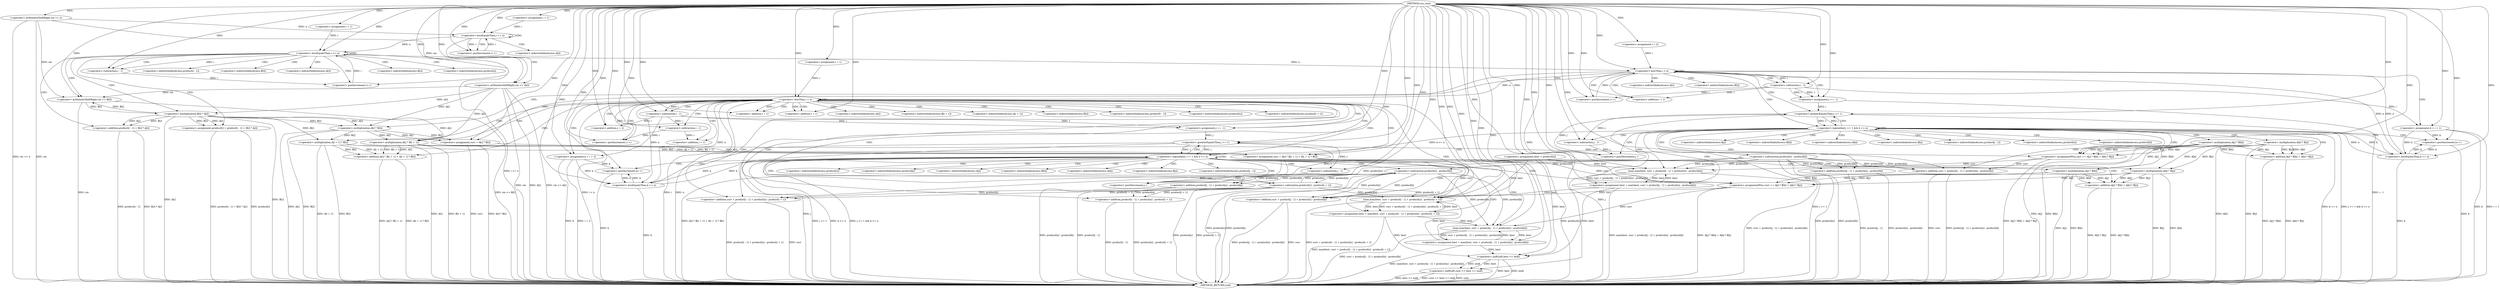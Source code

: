 digraph "run_case" {  
"1000103" [label = "(METHOD,run_case)" ]
"1000368" [label = "(METHOD_RETURN,void)" ]
"1000106" [label = "(<operator>.arithmeticShiftRight,cin >> n)" ]
"1000161" [label = "(<operator>.assignment,best = product[n])" ]
"1000363" [label = "(<operator>.shiftLeft,cout << best << endl)" ]
"1000114" [label = "(<operator>.assignment,i = 1)" ]
"1000117" [label = "(<operator>.lessEqualsThan,i <= n)" ]
"1000120" [label = "(<operator>.postIncrement,i++)" ]
"1000122" [label = "(<operator>.arithmeticShiftRight,cin >> A[i])" ]
"1000129" [label = "(<operator>.assignment,i = 1)" ]
"1000132" [label = "(<operator>.lessEqualsThan,i <= n)" ]
"1000135" [label = "(<operator>.postIncrement,i++)" ]
"1000168" [label = "(<operator>.assignment,i = 2)" ]
"1000171" [label = "(<operator>.lessThan,i < n)" ]
"1000174" [label = "(<operator>.postIncrement,i++)" ]
"1000250" [label = "(<operator>.assignment,i = 1)" ]
"1000253" [label = "(<operator>.lessThan,i < n)" ]
"1000256" [label = "(<operator>.postIncrement,i++)" ]
"1000138" [label = "(<operator>.arithmeticShiftRight,cin >> B[i])" ]
"1000143" [label = "(<operator>.assignment,product[i] = product[i - 1] + B[i] * A[i])" ]
"1000178" [label = "(<operator>.assignment,curr = A[i] * B[i])" ]
"1000188" [label = "(<operator>.assignment,j = i - 1)" ]
"1000194" [label = "(<operator>.assignment,k = i + 1)" ]
"1000260" [label = "(<operator>.assignment,curr = A[i] * B[i + 1] + A[i + 1] * B[i])" ]
"1000282" [label = "(<operator>.assignment,j = i - 1)" ]
"1000288" [label = "(<operator>.assignment,k = i + 2)" ]
"1000293" [label = "(<operator>.assignment,best = max(best, curr + product[i - 1] + product[n] - product[i + 1]))" ]
"1000365" [label = "(<operator>.shiftLeft,best << endl)" ]
"1000200" [label = "(<operator>.logicalAnd,j >= 1 && k <= n)" ]
"1000315" [label = "(<operator>.logicalAnd,j >= 1 && k <= n)" ]
"1000147" [label = "(<operator>.addition,product[i - 1] + B[i] * A[i])" ]
"1000180" [label = "(<operator>.multiplication,A[i] * B[i])" ]
"1000190" [label = "(<operator>.subtraction,i - 1)" ]
"1000196" [label = "(<operator>.addition,i + 1)" ]
"1000208" [label = "(<operator>.assignmentPlus,curr += A[j] * B[k] + A[k] * B[j])" ]
"1000225" [label = "(<operator>.assignment,best = max(best, curr + product[j - 1] + product[n] - product[k]))" ]
"1000244" [label = "(<operator>.postDecrement,j--)" ]
"1000246" [label = "(<operator>.postIncrement,k++)" ]
"1000262" [label = "(<operator>.addition,A[i] * B[i + 1] + A[i + 1] * B[i])" ]
"1000284" [label = "(<operator>.subtraction,i - 1)" ]
"1000290" [label = "(<operator>.addition,i + 2)" ]
"1000295" [label = "(max,max(best, curr + product[i - 1] + product[n] - product[i + 1]))" ]
"1000323" [label = "(<operator>.assignmentPlus,curr += A[j] * B[k] + A[k] * B[j])" ]
"1000340" [label = "(<operator>.assignment,best = max(best, curr + product[j - 1] + product[n] - product[k]))" ]
"1000359" [label = "(<operator>.postDecrement,j--)" ]
"1000361" [label = "(<operator>.postIncrement,k++)" ]
"1000153" [label = "(<operator>.multiplication,B[i] * A[i])" ]
"1000201" [label = "(<operator>.greaterEqualsThan,j >= 1)" ]
"1000204" [label = "(<operator>.lessEqualsThan,k <= n)" ]
"1000263" [label = "(<operator>.multiplication,A[i] * B[i + 1])" ]
"1000272" [label = "(<operator>.multiplication,A[i + 1] * B[i])" ]
"1000297" [label = "(<operator>.addition,curr + product[i - 1] + product[n] - product[i + 1])" ]
"1000316" [label = "(<operator>.greaterEqualsThan,j >= 1)" ]
"1000319" [label = "(<operator>.lessEqualsThan,k <= n)" ]
"1000150" [label = "(<operator>.subtraction,i - 1)" ]
"1000210" [label = "(<operator>.addition,A[j] * B[k] + A[k] * B[j])" ]
"1000227" [label = "(max,max(best, curr + product[j - 1] + product[n] - product[k]))" ]
"1000299" [label = "(<operator>.addition,product[i - 1] + product[n] - product[i + 1])" ]
"1000325" [label = "(<operator>.addition,A[j] * B[k] + A[k] * B[j])" ]
"1000342" [label = "(max,max(best, curr + product[j - 1] + product[n] - product[k]))" ]
"1000211" [label = "(<operator>.multiplication,A[j] * B[k])" ]
"1000218" [label = "(<operator>.multiplication,A[k] * B[j])" ]
"1000229" [label = "(<operator>.addition,curr + product[j - 1] + product[n] - product[k])" ]
"1000269" [label = "(<operator>.addition,i + 1)" ]
"1000275" [label = "(<operator>.addition,i + 1)" ]
"1000305" [label = "(<operator>.subtraction,product[n] - product[i + 1])" ]
"1000326" [label = "(<operator>.multiplication,A[j] * B[k])" ]
"1000333" [label = "(<operator>.multiplication,A[k] * B[j])" ]
"1000344" [label = "(<operator>.addition,curr + product[j - 1] + product[n] - product[k])" ]
"1000231" [label = "(<operator>.addition,product[j - 1] + product[n] - product[k])" ]
"1000302" [label = "(<operator>.subtraction,i - 1)" ]
"1000346" [label = "(<operator>.addition,product[j - 1] + product[n] - product[k])" ]
"1000237" [label = "(<operator>.subtraction,product[n] - product[k])" ]
"1000311" [label = "(<operator>.addition,i + 1)" ]
"1000352" [label = "(<operator>.subtraction,product[n] - product[k])" ]
"1000234" [label = "(<operator>.subtraction,j - 1)" ]
"1000349" [label = "(<operator>.subtraction,j - 1)" ]
"1000124" [label = "(<operator>.indirectIndexAccess,A[i])" ]
"1000140" [label = "(<operator>.indirectIndexAccess,B[i])" ]
"1000144" [label = "(<operator>.indirectIndexAccess,product[i])" ]
"1000148" [label = "(<operator>.indirectIndexAccess,product[i - 1])" ]
"1000181" [label = "(<operator>.indirectIndexAccess,A[i])" ]
"1000184" [label = "(<operator>.indirectIndexAccess,B[i])" ]
"1000154" [label = "(<operator>.indirectIndexAccess,B[i])" ]
"1000157" [label = "(<operator>.indirectIndexAccess,A[i])" ]
"1000264" [label = "(<operator>.indirectIndexAccess,A[i])" ]
"1000267" [label = "(<operator>.indirectIndexAccess,B[i + 1])" ]
"1000273" [label = "(<operator>.indirectIndexAccess,A[i + 1])" ]
"1000278" [label = "(<operator>.indirectIndexAccess,B[i])" ]
"1000300" [label = "(<operator>.indirectIndexAccess,product[i - 1])" ]
"1000212" [label = "(<operator>.indirectIndexAccess,A[j])" ]
"1000215" [label = "(<operator>.indirectIndexAccess,B[k])" ]
"1000219" [label = "(<operator>.indirectIndexAccess,A[k])" ]
"1000222" [label = "(<operator>.indirectIndexAccess,B[j])" ]
"1000306" [label = "(<operator>.indirectIndexAccess,product[n])" ]
"1000309" [label = "(<operator>.indirectIndexAccess,product[i + 1])" ]
"1000327" [label = "(<operator>.indirectIndexAccess,A[j])" ]
"1000330" [label = "(<operator>.indirectIndexAccess,B[k])" ]
"1000334" [label = "(<operator>.indirectIndexAccess,A[k])" ]
"1000337" [label = "(<operator>.indirectIndexAccess,B[j])" ]
"1000232" [label = "(<operator>.indirectIndexAccess,product[j - 1])" ]
"1000347" [label = "(<operator>.indirectIndexAccess,product[j - 1])" ]
"1000238" [label = "(<operator>.indirectIndexAccess,product[n])" ]
"1000241" [label = "(<operator>.indirectIndexAccess,product[k])" ]
"1000353" [label = "(<operator>.indirectIndexAccess,product[n])" ]
"1000356" [label = "(<operator>.indirectIndexAccess,product[k])" ]
  "1000106" -> "1000368"  [ label = "DDG: cin"] 
  "1000106" -> "1000368"  [ label = "DDG: cin >> n"] 
  "1000132" -> "1000368"  [ label = "DDG: i <= n"] 
  "1000161" -> "1000368"  [ label = "DDG: product[n]"] 
  "1000253" -> "1000368"  [ label = "DDG: i"] 
  "1000253" -> "1000368"  [ label = "DDG: n"] 
  "1000253" -> "1000368"  [ label = "DDG: i < n"] 
  "1000365" -> "1000368"  [ label = "DDG: best"] 
  "1000363" -> "1000368"  [ label = "DDG: best << endl"] 
  "1000363" -> "1000368"  [ label = "DDG: cout << best << endl"] 
  "1000263" -> "1000368"  [ label = "DDG: A[i]"] 
  "1000263" -> "1000368"  [ label = "DDG: B[i + 1]"] 
  "1000262" -> "1000368"  [ label = "DDG: A[i] * B[i + 1]"] 
  "1000272" -> "1000368"  [ label = "DDG: A[i + 1]"] 
  "1000272" -> "1000368"  [ label = "DDG: B[i]"] 
  "1000262" -> "1000368"  [ label = "DDG: A[i + 1] * B[i]"] 
  "1000260" -> "1000368"  [ label = "DDG: A[i] * B[i + 1] + A[i + 1] * B[i]"] 
  "1000288" -> "1000368"  [ label = "DDG: k"] 
  "1000288" -> "1000368"  [ label = "DDG: i + 2"] 
  "1000297" -> "1000368"  [ label = "DDG: curr"] 
  "1000299" -> "1000368"  [ label = "DDG: product[i - 1]"] 
  "1000305" -> "1000368"  [ label = "DDG: product[n]"] 
  "1000305" -> "1000368"  [ label = "DDG: product[i + 1]"] 
  "1000299" -> "1000368"  [ label = "DDG: product[n] - product[i + 1]"] 
  "1000297" -> "1000368"  [ label = "DDG: product[i - 1] + product[n] - product[i + 1]"] 
  "1000295" -> "1000368"  [ label = "DDG: curr + product[i - 1] + product[n] - product[i + 1]"] 
  "1000293" -> "1000368"  [ label = "DDG: max(best, curr + product[i - 1] + product[n] - product[i + 1])"] 
  "1000316" -> "1000368"  [ label = "DDG: j"] 
  "1000315" -> "1000368"  [ label = "DDG: j >= 1"] 
  "1000319" -> "1000368"  [ label = "DDG: k"] 
  "1000315" -> "1000368"  [ label = "DDG: k <= n"] 
  "1000315" -> "1000368"  [ label = "DDG: j >= 1 && k <= n"] 
  "1000326" -> "1000368"  [ label = "DDG: A[j]"] 
  "1000326" -> "1000368"  [ label = "DDG: B[k]"] 
  "1000325" -> "1000368"  [ label = "DDG: A[j] * B[k]"] 
  "1000333" -> "1000368"  [ label = "DDG: A[k]"] 
  "1000333" -> "1000368"  [ label = "DDG: B[j]"] 
  "1000325" -> "1000368"  [ label = "DDG: A[k] * B[j]"] 
  "1000323" -> "1000368"  [ label = "DDG: A[j] * B[k] + A[k] * B[j]"] 
  "1000344" -> "1000368"  [ label = "DDG: curr"] 
  "1000346" -> "1000368"  [ label = "DDG: product[j - 1]"] 
  "1000352" -> "1000368"  [ label = "DDG: product[n]"] 
  "1000352" -> "1000368"  [ label = "DDG: product[k]"] 
  "1000346" -> "1000368"  [ label = "DDG: product[n] - product[k]"] 
  "1000344" -> "1000368"  [ label = "DDG: product[j - 1] + product[n] - product[k]"] 
  "1000342" -> "1000368"  [ label = "DDG: curr + product[j - 1] + product[n] - product[k]"] 
  "1000340" -> "1000368"  [ label = "DDG: max(best, curr + product[j - 1] + product[n] - product[k])"] 
  "1000361" -> "1000368"  [ label = "DDG: k"] 
  "1000178" -> "1000368"  [ label = "DDG: curr"] 
  "1000180" -> "1000368"  [ label = "DDG: A[i]"] 
  "1000180" -> "1000368"  [ label = "DDG: B[i]"] 
  "1000178" -> "1000368"  [ label = "DDG: A[i] * B[i]"] 
  "1000188" -> "1000368"  [ label = "DDG: i - 1"] 
  "1000194" -> "1000368"  [ label = "DDG: k"] 
  "1000194" -> "1000368"  [ label = "DDG: i + 1"] 
  "1000201" -> "1000368"  [ label = "DDG: j"] 
  "1000200" -> "1000368"  [ label = "DDG: j >= 1"] 
  "1000204" -> "1000368"  [ label = "DDG: k"] 
  "1000200" -> "1000368"  [ label = "DDG: k <= n"] 
  "1000200" -> "1000368"  [ label = "DDG: j >= 1 && k <= n"] 
  "1000211" -> "1000368"  [ label = "DDG: A[j]"] 
  "1000211" -> "1000368"  [ label = "DDG: B[k]"] 
  "1000210" -> "1000368"  [ label = "DDG: A[j] * B[k]"] 
  "1000218" -> "1000368"  [ label = "DDG: A[k]"] 
  "1000218" -> "1000368"  [ label = "DDG: B[j]"] 
  "1000210" -> "1000368"  [ label = "DDG: A[k] * B[j]"] 
  "1000208" -> "1000368"  [ label = "DDG: A[j] * B[k] + A[k] * B[j]"] 
  "1000229" -> "1000368"  [ label = "DDG: curr"] 
  "1000231" -> "1000368"  [ label = "DDG: product[j - 1]"] 
  "1000237" -> "1000368"  [ label = "DDG: product[n]"] 
  "1000237" -> "1000368"  [ label = "DDG: product[k]"] 
  "1000231" -> "1000368"  [ label = "DDG: product[n] - product[k]"] 
  "1000229" -> "1000368"  [ label = "DDG: product[j - 1] + product[n] - product[k]"] 
  "1000227" -> "1000368"  [ label = "DDG: curr + product[j - 1] + product[n] - product[k]"] 
  "1000225" -> "1000368"  [ label = "DDG: max(best, curr + product[j - 1] + product[n] - product[k])"] 
  "1000246" -> "1000368"  [ label = "DDG: k"] 
  "1000138" -> "1000368"  [ label = "DDG: cin"] 
  "1000138" -> "1000368"  [ label = "DDG: cin >> B[i]"] 
  "1000143" -> "1000368"  [ label = "DDG: product[i]"] 
  "1000147" -> "1000368"  [ label = "DDG: product[i - 1]"] 
  "1000153" -> "1000368"  [ label = "DDG: B[i]"] 
  "1000153" -> "1000368"  [ label = "DDG: A[i]"] 
  "1000147" -> "1000368"  [ label = "DDG: B[i] * A[i]"] 
  "1000143" -> "1000368"  [ label = "DDG: product[i - 1] + B[i] * A[i]"] 
  "1000122" -> "1000368"  [ label = "DDG: cin"] 
  "1000122" -> "1000368"  [ label = "DDG: A[i]"] 
  "1000122" -> "1000368"  [ label = "DDG: cin >> A[i]"] 
  "1000363" -> "1000368"  [ label = "DDG: cout"] 
  "1000365" -> "1000368"  [ label = "DDG: endl"] 
  "1000103" -> "1000106"  [ label = "DDG: "] 
  "1000103" -> "1000114"  [ label = "DDG: "] 
  "1000103" -> "1000129"  [ label = "DDG: "] 
  "1000103" -> "1000161"  [ label = "DDG: "] 
  "1000103" -> "1000168"  [ label = "DDG: "] 
  "1000103" -> "1000250"  [ label = "DDG: "] 
  "1000103" -> "1000363"  [ label = "DDG: "] 
  "1000365" -> "1000363"  [ label = "DDG: endl"] 
  "1000365" -> "1000363"  [ label = "DDG: best"] 
  "1000114" -> "1000117"  [ label = "DDG: i"] 
  "1000120" -> "1000117"  [ label = "DDG: i"] 
  "1000103" -> "1000117"  [ label = "DDG: "] 
  "1000106" -> "1000117"  [ label = "DDG: n"] 
  "1000117" -> "1000120"  [ label = "DDG: i"] 
  "1000103" -> "1000120"  [ label = "DDG: "] 
  "1000106" -> "1000122"  [ label = "DDG: cin"] 
  "1000103" -> "1000122"  [ label = "DDG: "] 
  "1000129" -> "1000132"  [ label = "DDG: i"] 
  "1000135" -> "1000132"  [ label = "DDG: i"] 
  "1000103" -> "1000132"  [ label = "DDG: "] 
  "1000117" -> "1000132"  [ label = "DDG: n"] 
  "1000150" -> "1000135"  [ label = "DDG: i"] 
  "1000103" -> "1000135"  [ label = "DDG: "] 
  "1000153" -> "1000143"  [ label = "DDG: B[i]"] 
  "1000153" -> "1000143"  [ label = "DDG: A[i]"] 
  "1000168" -> "1000171"  [ label = "DDG: i"] 
  "1000174" -> "1000171"  [ label = "DDG: i"] 
  "1000103" -> "1000171"  [ label = "DDG: "] 
  "1000132" -> "1000171"  [ label = "DDG: n"] 
  "1000204" -> "1000171"  [ label = "DDG: n"] 
  "1000103" -> "1000174"  [ label = "DDG: "] 
  "1000190" -> "1000174"  [ label = "DDG: i"] 
  "1000180" -> "1000178"  [ label = "DDG: B[i]"] 
  "1000180" -> "1000178"  [ label = "DDG: A[i]"] 
  "1000190" -> "1000188"  [ label = "DDG: i"] 
  "1000190" -> "1000188"  [ label = "DDG: 1"] 
  "1000103" -> "1000194"  [ label = "DDG: "] 
  "1000190" -> "1000194"  [ label = "DDG: i"] 
  "1000250" -> "1000253"  [ label = "DDG: i"] 
  "1000256" -> "1000253"  [ label = "DDG: i"] 
  "1000103" -> "1000253"  [ label = "DDG: "] 
  "1000171" -> "1000253"  [ label = "DDG: n"] 
  "1000319" -> "1000253"  [ label = "DDG: n"] 
  "1000103" -> "1000256"  [ label = "DDG: "] 
  "1000302" -> "1000256"  [ label = "DDG: i"] 
  "1000263" -> "1000260"  [ label = "DDG: B[i + 1]"] 
  "1000263" -> "1000260"  [ label = "DDG: A[i]"] 
  "1000272" -> "1000260"  [ label = "DDG: A[i + 1]"] 
  "1000272" -> "1000260"  [ label = "DDG: B[i]"] 
  "1000284" -> "1000282"  [ label = "DDG: 1"] 
  "1000284" -> "1000282"  [ label = "DDG: i"] 
  "1000284" -> "1000288"  [ label = "DDG: i"] 
  "1000103" -> "1000288"  [ label = "DDG: "] 
  "1000295" -> "1000293"  [ label = "DDG: curr + product[i - 1] + product[n] - product[i + 1]"] 
  "1000295" -> "1000293"  [ label = "DDG: best"] 
  "1000161" -> "1000365"  [ label = "DDG: best"] 
  "1000293" -> "1000365"  [ label = "DDG: best"] 
  "1000340" -> "1000365"  [ label = "DDG: best"] 
  "1000225" -> "1000365"  [ label = "DDG: best"] 
  "1000103" -> "1000365"  [ label = "DDG: "] 
  "1000106" -> "1000138"  [ label = "DDG: cin"] 
  "1000122" -> "1000138"  [ label = "DDG: cin"] 
  "1000103" -> "1000138"  [ label = "DDG: "] 
  "1000153" -> "1000138"  [ label = "DDG: B[i]"] 
  "1000103" -> "1000178"  [ label = "DDG: "] 
  "1000103" -> "1000188"  [ label = "DDG: "] 
  "1000103" -> "1000260"  [ label = "DDG: "] 
  "1000103" -> "1000282"  [ label = "DDG: "] 
  "1000103" -> "1000293"  [ label = "DDG: "] 
  "1000153" -> "1000147"  [ label = "DDG: B[i]"] 
  "1000153" -> "1000147"  [ label = "DDG: A[i]"] 
  "1000153" -> "1000180"  [ label = "DDG: A[i]"] 
  "1000122" -> "1000180"  [ label = "DDG: A[i]"] 
  "1000153" -> "1000180"  [ label = "DDG: B[i]"] 
  "1000171" -> "1000190"  [ label = "DDG: i"] 
  "1000103" -> "1000190"  [ label = "DDG: "] 
  "1000190" -> "1000196"  [ label = "DDG: i"] 
  "1000103" -> "1000196"  [ label = "DDG: "] 
  "1000201" -> "1000200"  [ label = "DDG: j"] 
  "1000201" -> "1000200"  [ label = "DDG: 1"] 
  "1000204" -> "1000200"  [ label = "DDG: n"] 
  "1000204" -> "1000200"  [ label = "DDG: k"] 
  "1000218" -> "1000208"  [ label = "DDG: B[j]"] 
  "1000218" -> "1000208"  [ label = "DDG: A[k]"] 
  "1000211" -> "1000208"  [ label = "DDG: B[k]"] 
  "1000211" -> "1000208"  [ label = "DDG: A[j]"] 
  "1000227" -> "1000225"  [ label = "DDG: best"] 
  "1000227" -> "1000225"  [ label = "DDG: curr + product[j - 1] + product[n] - product[k]"] 
  "1000263" -> "1000262"  [ label = "DDG: B[i + 1]"] 
  "1000263" -> "1000262"  [ label = "DDG: A[i]"] 
  "1000272" -> "1000262"  [ label = "DDG: A[i + 1]"] 
  "1000272" -> "1000262"  [ label = "DDG: B[i]"] 
  "1000103" -> "1000284"  [ label = "DDG: "] 
  "1000253" -> "1000284"  [ label = "DDG: i"] 
  "1000284" -> "1000290"  [ label = "DDG: i"] 
  "1000103" -> "1000290"  [ label = "DDG: "] 
  "1000161" -> "1000295"  [ label = "DDG: best"] 
  "1000293" -> "1000295"  [ label = "DDG: best"] 
  "1000340" -> "1000295"  [ label = "DDG: best"] 
  "1000225" -> "1000295"  [ label = "DDG: best"] 
  "1000103" -> "1000295"  [ label = "DDG: "] 
  "1000260" -> "1000295"  [ label = "DDG: curr"] 
  "1000305" -> "1000295"  [ label = "DDG: product[i + 1]"] 
  "1000305" -> "1000295"  [ label = "DDG: product[n]"] 
  "1000316" -> "1000315"  [ label = "DDG: 1"] 
  "1000316" -> "1000315"  [ label = "DDG: j"] 
  "1000319" -> "1000315"  [ label = "DDG: k"] 
  "1000319" -> "1000315"  [ label = "DDG: n"] 
  "1000200" -> "1000315"  [ label = "DDG: k <= n"] 
  "1000333" -> "1000323"  [ label = "DDG: B[j]"] 
  "1000333" -> "1000323"  [ label = "DDG: A[k]"] 
  "1000326" -> "1000323"  [ label = "DDG: A[j]"] 
  "1000326" -> "1000323"  [ label = "DDG: B[k]"] 
  "1000342" -> "1000340"  [ label = "DDG: curr + product[j - 1] + product[n] - product[k]"] 
  "1000342" -> "1000340"  [ label = "DDG: best"] 
  "1000138" -> "1000153"  [ label = "DDG: B[i]"] 
  "1000122" -> "1000153"  [ label = "DDG: A[i]"] 
  "1000188" -> "1000201"  [ label = "DDG: j"] 
  "1000244" -> "1000201"  [ label = "DDG: j"] 
  "1000103" -> "1000201"  [ label = "DDG: "] 
  "1000194" -> "1000204"  [ label = "DDG: k"] 
  "1000246" -> "1000204"  [ label = "DDG: k"] 
  "1000103" -> "1000204"  [ label = "DDG: "] 
  "1000171" -> "1000204"  [ label = "DDG: n"] 
  "1000178" -> "1000208"  [ label = "DDG: curr"] 
  "1000103" -> "1000208"  [ label = "DDG: "] 
  "1000103" -> "1000225"  [ label = "DDG: "] 
  "1000234" -> "1000244"  [ label = "DDG: j"] 
  "1000103" -> "1000244"  [ label = "DDG: "] 
  "1000194" -> "1000246"  [ label = "DDG: k"] 
  "1000204" -> "1000246"  [ label = "DDG: k"] 
  "1000103" -> "1000246"  [ label = "DDG: "] 
  "1000180" -> "1000263"  [ label = "DDG: A[i]"] 
  "1000153" -> "1000263"  [ label = "DDG: A[i]"] 
  "1000122" -> "1000263"  [ label = "DDG: A[i]"] 
  "1000180" -> "1000272"  [ label = "DDG: B[i]"] 
  "1000153" -> "1000272"  [ label = "DDG: B[i]"] 
  "1000260" -> "1000297"  [ label = "DDG: curr"] 
  "1000103" -> "1000297"  [ label = "DDG: "] 
  "1000305" -> "1000297"  [ label = "DDG: product[i + 1]"] 
  "1000305" -> "1000297"  [ label = "DDG: product[n]"] 
  "1000282" -> "1000316"  [ label = "DDG: j"] 
  "1000359" -> "1000316"  [ label = "DDG: j"] 
  "1000103" -> "1000316"  [ label = "DDG: "] 
  "1000288" -> "1000319"  [ label = "DDG: k"] 
  "1000361" -> "1000319"  [ label = "DDG: k"] 
  "1000103" -> "1000319"  [ label = "DDG: "] 
  "1000253" -> "1000319"  [ label = "DDG: n"] 
  "1000103" -> "1000323"  [ label = "DDG: "] 
  "1000260" -> "1000323"  [ label = "DDG: curr"] 
  "1000103" -> "1000340"  [ label = "DDG: "] 
  "1000349" -> "1000359"  [ label = "DDG: j"] 
  "1000103" -> "1000359"  [ label = "DDG: "] 
  "1000288" -> "1000361"  [ label = "DDG: k"] 
  "1000319" -> "1000361"  [ label = "DDG: k"] 
  "1000103" -> "1000361"  [ label = "DDG: "] 
  "1000132" -> "1000150"  [ label = "DDG: i"] 
  "1000103" -> "1000150"  [ label = "DDG: "] 
  "1000211" -> "1000210"  [ label = "DDG: B[k]"] 
  "1000211" -> "1000210"  [ label = "DDG: A[j]"] 
  "1000218" -> "1000210"  [ label = "DDG: B[j]"] 
  "1000218" -> "1000210"  [ label = "DDG: A[k]"] 
  "1000161" -> "1000227"  [ label = "DDG: best"] 
  "1000225" -> "1000227"  [ label = "DDG: best"] 
  "1000103" -> "1000227"  [ label = "DDG: "] 
  "1000237" -> "1000227"  [ label = "DDG: product[n]"] 
  "1000237" -> "1000227"  [ label = "DDG: product[k]"] 
  "1000208" -> "1000227"  [ label = "DDG: curr"] 
  "1000305" -> "1000299"  [ label = "DDG: product[i + 1]"] 
  "1000305" -> "1000299"  [ label = "DDG: product[n]"] 
  "1000326" -> "1000325"  [ label = "DDG: A[j]"] 
  "1000326" -> "1000325"  [ label = "DDG: B[k]"] 
  "1000333" -> "1000325"  [ label = "DDG: B[j]"] 
  "1000333" -> "1000325"  [ label = "DDG: A[k]"] 
  "1000293" -> "1000342"  [ label = "DDG: best"] 
  "1000340" -> "1000342"  [ label = "DDG: best"] 
  "1000103" -> "1000342"  [ label = "DDG: "] 
  "1000323" -> "1000342"  [ label = "DDG: curr"] 
  "1000352" -> "1000342"  [ label = "DDG: product[k]"] 
  "1000352" -> "1000342"  [ label = "DDG: product[n]"] 
  "1000208" -> "1000229"  [ label = "DDG: curr"] 
  "1000103" -> "1000229"  [ label = "DDG: "] 
  "1000237" -> "1000229"  [ label = "DDG: product[n]"] 
  "1000237" -> "1000229"  [ label = "DDG: product[k]"] 
  "1000253" -> "1000269"  [ label = "DDG: i"] 
  "1000103" -> "1000269"  [ label = "DDG: "] 
  "1000103" -> "1000275"  [ label = "DDG: "] 
  "1000253" -> "1000275"  [ label = "DDG: i"] 
  "1000352" -> "1000305"  [ label = "DDG: product[n]"] 
  "1000237" -> "1000305"  [ label = "DDG: product[n]"] 
  "1000211" -> "1000326"  [ label = "DDG: A[j]"] 
  "1000211" -> "1000326"  [ label = "DDG: B[k]"] 
  "1000218" -> "1000333"  [ label = "DDG: A[k]"] 
  "1000218" -> "1000333"  [ label = "DDG: B[j]"] 
  "1000323" -> "1000344"  [ label = "DDG: curr"] 
  "1000103" -> "1000344"  [ label = "DDG: "] 
  "1000352" -> "1000344"  [ label = "DDG: product[k]"] 
  "1000352" -> "1000344"  [ label = "DDG: product[n]"] 
  "1000237" -> "1000231"  [ label = "DDG: product[n]"] 
  "1000237" -> "1000231"  [ label = "DDG: product[k]"] 
  "1000103" -> "1000302"  [ label = "DDG: "] 
  "1000284" -> "1000302"  [ label = "DDG: i"] 
  "1000352" -> "1000346"  [ label = "DDG: product[k]"] 
  "1000352" -> "1000346"  [ label = "DDG: product[n]"] 
  "1000302" -> "1000311"  [ label = "DDG: i"] 
  "1000103" -> "1000311"  [ label = "DDG: "] 
  "1000305" -> "1000352"  [ label = "DDG: product[n]"] 
  "1000237" -> "1000352"  [ label = "DDG: product[k]"] 
  "1000201" -> "1000234"  [ label = "DDG: j"] 
  "1000103" -> "1000234"  [ label = "DDG: "] 
  "1000316" -> "1000349"  [ label = "DDG: j"] 
  "1000103" -> "1000349"  [ label = "DDG: "] 
  "1000117" -> "1000122"  [ label = "CDG: "] 
  "1000117" -> "1000120"  [ label = "CDG: "] 
  "1000117" -> "1000124"  [ label = "CDG: "] 
  "1000117" -> "1000117"  [ label = "CDG: "] 
  "1000132" -> "1000148"  [ label = "CDG: "] 
  "1000132" -> "1000144"  [ label = "CDG: "] 
  "1000132" -> "1000154"  [ label = "CDG: "] 
  "1000132" -> "1000138"  [ label = "CDG: "] 
  "1000132" -> "1000143"  [ label = "CDG: "] 
  "1000132" -> "1000147"  [ label = "CDG: "] 
  "1000132" -> "1000150"  [ label = "CDG: "] 
  "1000132" -> "1000157"  [ label = "CDG: "] 
  "1000132" -> "1000132"  [ label = "CDG: "] 
  "1000132" -> "1000153"  [ label = "CDG: "] 
  "1000132" -> "1000135"  [ label = "CDG: "] 
  "1000132" -> "1000140"  [ label = "CDG: "] 
  "1000171" -> "1000174"  [ label = "CDG: "] 
  "1000171" -> "1000180"  [ label = "CDG: "] 
  "1000171" -> "1000188"  [ label = "CDG: "] 
  "1000171" -> "1000190"  [ label = "CDG: "] 
  "1000171" -> "1000201"  [ label = "CDG: "] 
  "1000171" -> "1000194"  [ label = "CDG: "] 
  "1000171" -> "1000184"  [ label = "CDG: "] 
  "1000171" -> "1000181"  [ label = "CDG: "] 
  "1000171" -> "1000200"  [ label = "CDG: "] 
  "1000171" -> "1000196"  [ label = "CDG: "] 
  "1000171" -> "1000178"  [ label = "CDG: "] 
  "1000171" -> "1000171"  [ label = "CDG: "] 
  "1000253" -> "1000315"  [ label = "CDG: "] 
  "1000253" -> "1000260"  [ label = "CDG: "] 
  "1000253" -> "1000302"  [ label = "CDG: "] 
  "1000253" -> "1000316"  [ label = "CDG: "] 
  "1000253" -> "1000282"  [ label = "CDG: "] 
  "1000253" -> "1000269"  [ label = "CDG: "] 
  "1000253" -> "1000300"  [ label = "CDG: "] 
  "1000253" -> "1000288"  [ label = "CDG: "] 
  "1000253" -> "1000263"  [ label = "CDG: "] 
  "1000253" -> "1000309"  [ label = "CDG: "] 
  "1000253" -> "1000262"  [ label = "CDG: "] 
  "1000253" -> "1000272"  [ label = "CDG: "] 
  "1000253" -> "1000299"  [ label = "CDG: "] 
  "1000253" -> "1000267"  [ label = "CDG: "] 
  "1000253" -> "1000256"  [ label = "CDG: "] 
  "1000253" -> "1000305"  [ label = "CDG: "] 
  "1000253" -> "1000293"  [ label = "CDG: "] 
  "1000253" -> "1000284"  [ label = "CDG: "] 
  "1000253" -> "1000311"  [ label = "CDG: "] 
  "1000253" -> "1000273"  [ label = "CDG: "] 
  "1000253" -> "1000295"  [ label = "CDG: "] 
  "1000253" -> "1000297"  [ label = "CDG: "] 
  "1000253" -> "1000290"  [ label = "CDG: "] 
  "1000253" -> "1000306"  [ label = "CDG: "] 
  "1000253" -> "1000253"  [ label = "CDG: "] 
  "1000253" -> "1000278"  [ label = "CDG: "] 
  "1000253" -> "1000264"  [ label = "CDG: "] 
  "1000253" -> "1000275"  [ label = "CDG: "] 
  "1000200" -> "1000208"  [ label = "CDG: "] 
  "1000200" -> "1000244"  [ label = "CDG: "] 
  "1000200" -> "1000210"  [ label = "CDG: "] 
  "1000200" -> "1000222"  [ label = "CDG: "] 
  "1000200" -> "1000201"  [ label = "CDG: "] 
  "1000200" -> "1000212"  [ label = "CDG: "] 
  "1000200" -> "1000234"  [ label = "CDG: "] 
  "1000200" -> "1000225"  [ label = "CDG: "] 
  "1000200" -> "1000231"  [ label = "CDG: "] 
  "1000200" -> "1000241"  [ label = "CDG: "] 
  "1000200" -> "1000200"  [ label = "CDG: "] 
  "1000200" -> "1000211"  [ label = "CDG: "] 
  "1000200" -> "1000238"  [ label = "CDG: "] 
  "1000200" -> "1000227"  [ label = "CDG: "] 
  "1000200" -> "1000219"  [ label = "CDG: "] 
  "1000200" -> "1000232"  [ label = "CDG: "] 
  "1000200" -> "1000246"  [ label = "CDG: "] 
  "1000200" -> "1000229"  [ label = "CDG: "] 
  "1000200" -> "1000215"  [ label = "CDG: "] 
  "1000200" -> "1000237"  [ label = "CDG: "] 
  "1000200" -> "1000218"  [ label = "CDG: "] 
  "1000315" -> "1000315"  [ label = "CDG: "] 
  "1000315" -> "1000353"  [ label = "CDG: "] 
  "1000315" -> "1000349"  [ label = "CDG: "] 
  "1000315" -> "1000326"  [ label = "CDG: "] 
  "1000315" -> "1000330"  [ label = "CDG: "] 
  "1000315" -> "1000316"  [ label = "CDG: "] 
  "1000315" -> "1000334"  [ label = "CDG: "] 
  "1000315" -> "1000340"  [ label = "CDG: "] 
  "1000315" -> "1000344"  [ label = "CDG: "] 
  "1000315" -> "1000356"  [ label = "CDG: "] 
  "1000315" -> "1000346"  [ label = "CDG: "] 
  "1000315" -> "1000361"  [ label = "CDG: "] 
  "1000315" -> "1000325"  [ label = "CDG: "] 
  "1000315" -> "1000337"  [ label = "CDG: "] 
  "1000315" -> "1000352"  [ label = "CDG: "] 
  "1000315" -> "1000342"  [ label = "CDG: "] 
  "1000315" -> "1000333"  [ label = "CDG: "] 
  "1000315" -> "1000323"  [ label = "CDG: "] 
  "1000315" -> "1000359"  [ label = "CDG: "] 
  "1000315" -> "1000347"  [ label = "CDG: "] 
  "1000315" -> "1000327"  [ label = "CDG: "] 
  "1000201" -> "1000204"  [ label = "CDG: "] 
  "1000316" -> "1000319"  [ label = "CDG: "] 
}
